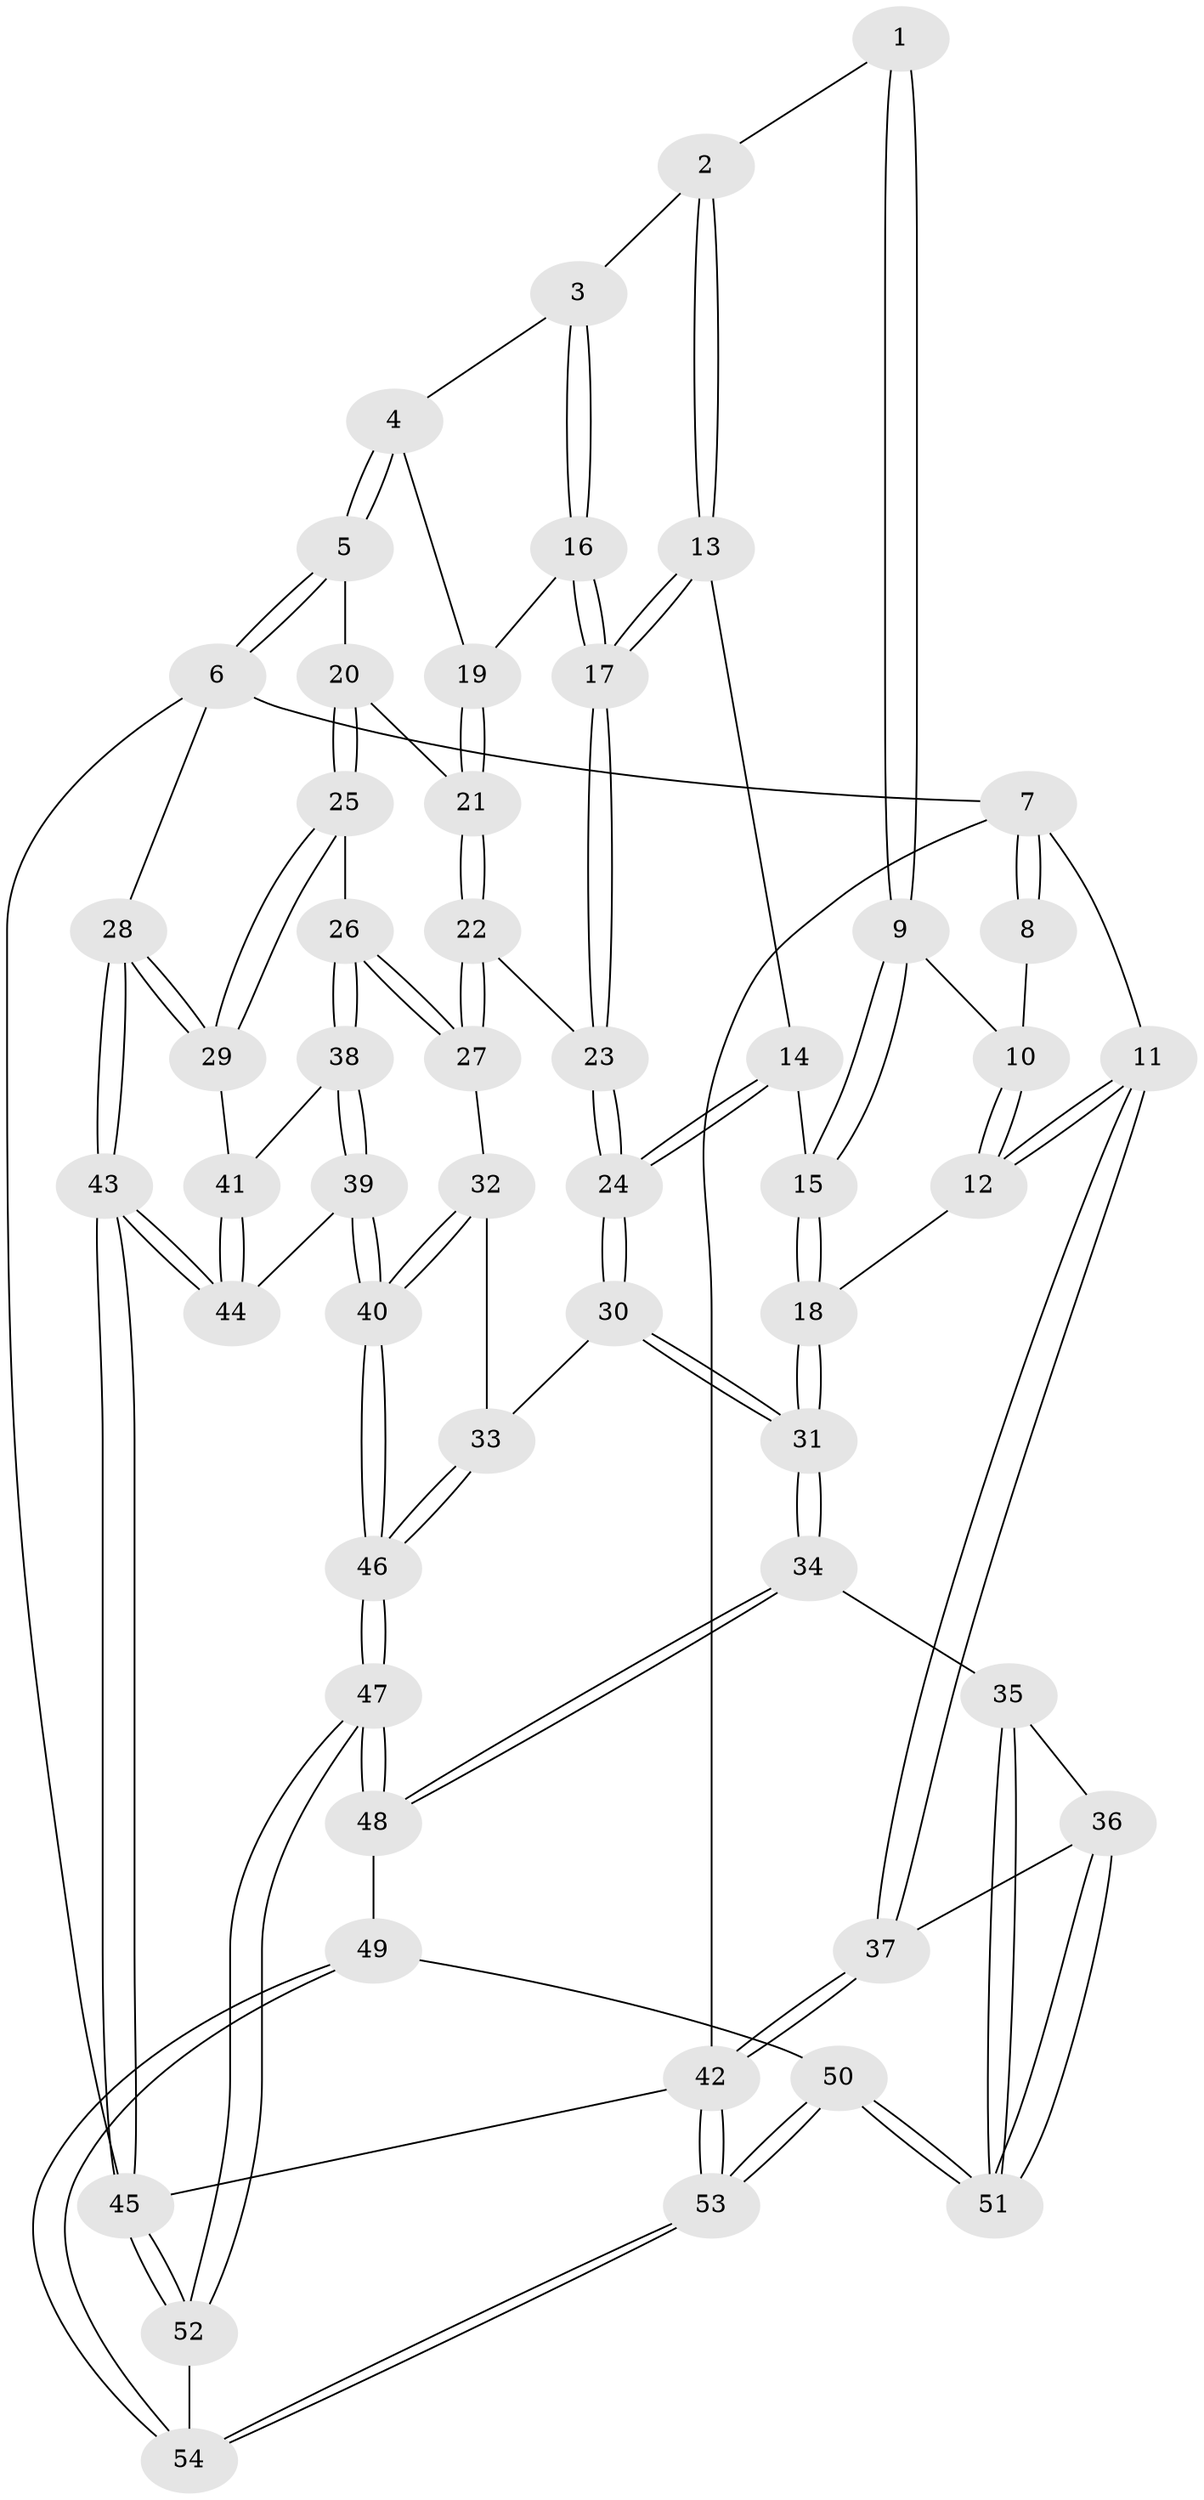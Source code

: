 // Generated by graph-tools (version 1.1) at 2025/00/03/09/25 05:00:40]
// undirected, 54 vertices, 132 edges
graph export_dot {
graph [start="1"]
  node [color=gray90,style=filled];
  1 [pos="+0.3260534949554722+0"];
  2 [pos="+0.4126611588764029+0"];
  3 [pos="+0.41716031415160904+0"];
  4 [pos="+0.8579114205653384+0"];
  5 [pos="+1+0"];
  6 [pos="+1+0"];
  7 [pos="+0+0"];
  8 [pos="+0.2680652641523901+0"];
  9 [pos="+0.18586690329311736+0.1269781155730684"];
  10 [pos="+0.12967439480354348+0.08998339713533034"];
  11 [pos="+0+0.24446048085834773"];
  12 [pos="+0+0.24488787953013066"];
  13 [pos="+0.3403978742169795+0.2023433420245508"];
  14 [pos="+0.33623670898861596+0.207073234356385"];
  15 [pos="+0.2162423647143639+0.2542454613340752"];
  16 [pos="+0.5572829450568866+0.17218258026132638"];
  17 [pos="+0.5430728401139541+0.2528415581569776"];
  18 [pos="+0.17053039234558554+0.2905361449823656"];
  19 [pos="+0.7182302687782894+0.11035758503430622"];
  20 [pos="+0.8347096238450834+0.2722677297119597"];
  21 [pos="+0.7169944212926024+0.22150583512361086"];
  22 [pos="+0.6028287859152295+0.33935940083984206"];
  23 [pos="+0.5961493599476331+0.33672670864992427"];
  24 [pos="+0.4178142185055235+0.4165811081421507"];
  25 [pos="+0.8661600945397111+0.3675056779026637"];
  26 [pos="+0.7577324131847892+0.4492231079287603"];
  27 [pos="+0.6426465654484373+0.396085345295203"];
  28 [pos="+1+0.390147381590137"];
  29 [pos="+1+0.3969563329681"];
  30 [pos="+0.34728921869137314+0.5380087228617461"];
  31 [pos="+0.2761722789344917+0.5686766358930443"];
  32 [pos="+0.5822379227512899+0.5056758876344152"];
  33 [pos="+0.43752120236312125+0.5620757269980549"];
  34 [pos="+0.2754295844477235+0.5697739955332212"];
  35 [pos="+0.216511341144529+0.5861799204346166"];
  36 [pos="+0+0.5985982996084762"];
  37 [pos="+0+0.5639625475396827"];
  38 [pos="+0.7732440656223675+0.533477012676432"];
  39 [pos="+0.7777058913473487+0.6644006865790363"];
  40 [pos="+0.6954574866838072+0.7759080196280019"];
  41 [pos="+1+0.4891183329675574"];
  42 [pos="+0+1"];
  43 [pos="+1+0.8284470758421142"];
  44 [pos="+0.8743941961538324+0.6487864465892461"];
  45 [pos="+1+1"];
  46 [pos="+0.6898138791043471+0.7877441020184174"];
  47 [pos="+0.6672534107960909+0.9410961412014459"];
  48 [pos="+0.34855312305797476+0.7891431876470879"];
  49 [pos="+0.25219703970467866+0.8709401999813623"];
  50 [pos="+0.12937634800731274+0.9268778223258265"];
  51 [pos="+0.11755260538768358+0.8606459302113917"];
  52 [pos="+0.7040983787857324+1"];
  53 [pos="+0+1"];
  54 [pos="+0.4367899094988185+1"];
  1 -- 2;
  1 -- 9;
  1 -- 9;
  2 -- 3;
  2 -- 13;
  2 -- 13;
  3 -- 4;
  3 -- 16;
  3 -- 16;
  4 -- 5;
  4 -- 5;
  4 -- 19;
  5 -- 6;
  5 -- 6;
  5 -- 20;
  6 -- 7;
  6 -- 28;
  6 -- 45;
  7 -- 8;
  7 -- 8;
  7 -- 11;
  7 -- 42;
  8 -- 10;
  9 -- 10;
  9 -- 15;
  9 -- 15;
  10 -- 12;
  10 -- 12;
  11 -- 12;
  11 -- 12;
  11 -- 37;
  11 -- 37;
  12 -- 18;
  13 -- 14;
  13 -- 17;
  13 -- 17;
  14 -- 15;
  14 -- 24;
  14 -- 24;
  15 -- 18;
  15 -- 18;
  16 -- 17;
  16 -- 17;
  16 -- 19;
  17 -- 23;
  17 -- 23;
  18 -- 31;
  18 -- 31;
  19 -- 21;
  19 -- 21;
  20 -- 21;
  20 -- 25;
  20 -- 25;
  21 -- 22;
  21 -- 22;
  22 -- 23;
  22 -- 27;
  22 -- 27;
  23 -- 24;
  23 -- 24;
  24 -- 30;
  24 -- 30;
  25 -- 26;
  25 -- 29;
  25 -- 29;
  26 -- 27;
  26 -- 27;
  26 -- 38;
  26 -- 38;
  27 -- 32;
  28 -- 29;
  28 -- 29;
  28 -- 43;
  28 -- 43;
  29 -- 41;
  30 -- 31;
  30 -- 31;
  30 -- 33;
  31 -- 34;
  31 -- 34;
  32 -- 33;
  32 -- 40;
  32 -- 40;
  33 -- 46;
  33 -- 46;
  34 -- 35;
  34 -- 48;
  34 -- 48;
  35 -- 36;
  35 -- 51;
  35 -- 51;
  36 -- 37;
  36 -- 51;
  36 -- 51;
  37 -- 42;
  37 -- 42;
  38 -- 39;
  38 -- 39;
  38 -- 41;
  39 -- 40;
  39 -- 40;
  39 -- 44;
  40 -- 46;
  40 -- 46;
  41 -- 44;
  41 -- 44;
  42 -- 53;
  42 -- 53;
  42 -- 45;
  43 -- 44;
  43 -- 44;
  43 -- 45;
  43 -- 45;
  45 -- 52;
  45 -- 52;
  46 -- 47;
  46 -- 47;
  47 -- 48;
  47 -- 48;
  47 -- 52;
  47 -- 52;
  48 -- 49;
  49 -- 50;
  49 -- 54;
  49 -- 54;
  50 -- 51;
  50 -- 51;
  50 -- 53;
  50 -- 53;
  52 -- 54;
  53 -- 54;
  53 -- 54;
}
